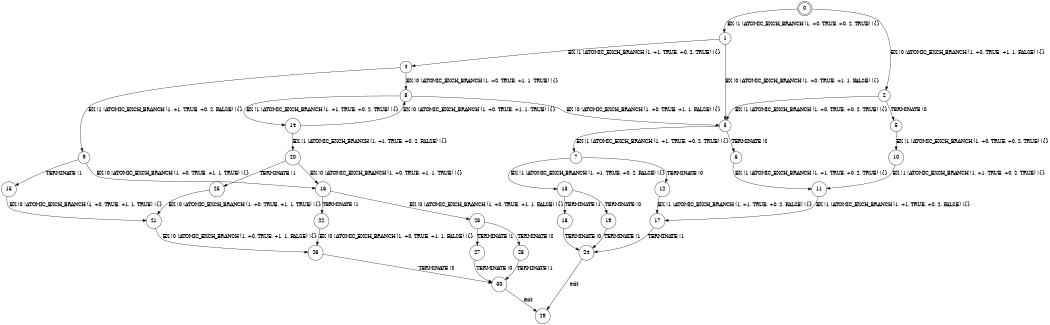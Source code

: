 digraph BCG {
size = "7, 10.5";
center = TRUE;
node [shape = circle];
0 [peripheries = 2];
0 -> 1 [label = "EX !1 !ATOMIC_EXCH_BRANCH (1, +0, TRUE, +0, 2, TRUE) !{}"];
0 -> 2 [label = "EX !0 !ATOMIC_EXCH_BRANCH (1, +0, TRUE, +1, 1, FALSE) !{}"];
1 -> 3 [label = "EX !0 !ATOMIC_EXCH_BRANCH (1, +0, TRUE, +1, 1, FALSE) !{}"];
1 -> 4 [label = "EX !1 !ATOMIC_EXCH_BRANCH (1, +1, TRUE, +0, 2, TRUE) !{}"];
2 -> 5 [label = "TERMINATE !0"];
2 -> 3 [label = "EX !1 !ATOMIC_EXCH_BRANCH (1, +0, TRUE, +0, 2, TRUE) !{}"];
3 -> 6 [label = "TERMINATE !0"];
3 -> 7 [label = "EX !1 !ATOMIC_EXCH_BRANCH (1, +1, TRUE, +0, 2, TRUE) !{}"];
4 -> 8 [label = "EX !0 !ATOMIC_EXCH_BRANCH (1, +0, TRUE, +1, 1, TRUE) !{}"];
4 -> 9 [label = "EX !1 !ATOMIC_EXCH_BRANCH (1, +1, TRUE, +0, 2, FALSE) !{}"];
5 -> 10 [label = "EX !1 !ATOMIC_EXCH_BRANCH (1, +0, TRUE, +0, 2, TRUE) !{}"];
6 -> 11 [label = "EX !1 !ATOMIC_EXCH_BRANCH (1, +1, TRUE, +0, 2, TRUE) !{}"];
7 -> 12 [label = "TERMINATE !0"];
7 -> 13 [label = "EX !1 !ATOMIC_EXCH_BRANCH (1, +1, TRUE, +0, 2, FALSE) !{}"];
8 -> 14 [label = "EX !1 !ATOMIC_EXCH_BRANCH (1, +1, TRUE, +0, 2, TRUE) !{}"];
8 -> 3 [label = "EX !0 !ATOMIC_EXCH_BRANCH (1, +0, TRUE, +1, 1, FALSE) !{}"];
9 -> 15 [label = "TERMINATE !1"];
9 -> 16 [label = "EX !0 !ATOMIC_EXCH_BRANCH (1, +0, TRUE, +1, 1, TRUE) !{}"];
10 -> 11 [label = "EX !1 !ATOMIC_EXCH_BRANCH (1, +1, TRUE, +0, 2, TRUE) !{}"];
11 -> 17 [label = "EX !1 !ATOMIC_EXCH_BRANCH (1, +1, TRUE, +0, 2, FALSE) !{}"];
12 -> 17 [label = "EX !1 !ATOMIC_EXCH_BRANCH (1, +1, TRUE, +0, 2, FALSE) !{}"];
13 -> 18 [label = "TERMINATE !1"];
13 -> 19 [label = "TERMINATE !0"];
14 -> 20 [label = "EX !1 !ATOMIC_EXCH_BRANCH (1, +1, TRUE, +0, 2, FALSE) !{}"];
14 -> 8 [label = "EX !0 !ATOMIC_EXCH_BRANCH (1, +0, TRUE, +1, 1, TRUE) !{}"];
15 -> 21 [label = "EX !0 !ATOMIC_EXCH_BRANCH (1, +0, TRUE, +1, 1, TRUE) !{}"];
16 -> 22 [label = "TERMINATE !1"];
16 -> 23 [label = "EX !0 !ATOMIC_EXCH_BRANCH (1, +0, TRUE, +1, 1, FALSE) !{}"];
17 -> 24 [label = "TERMINATE !1"];
18 -> 24 [label = "TERMINATE !0"];
19 -> 24 [label = "TERMINATE !1"];
20 -> 25 [label = "TERMINATE !1"];
20 -> 16 [label = "EX !0 !ATOMIC_EXCH_BRANCH (1, +0, TRUE, +1, 1, TRUE) !{}"];
21 -> 26 [label = "EX !0 !ATOMIC_EXCH_BRANCH (1, +0, TRUE, +1, 1, FALSE) !{}"];
22 -> 26 [label = "EX !0 !ATOMIC_EXCH_BRANCH (1, +0, TRUE, +1, 1, FALSE) !{}"];
23 -> 27 [label = "TERMINATE !1"];
23 -> 28 [label = "TERMINATE !0"];
24 -> 29 [label = "exit"];
25 -> 21 [label = "EX !0 !ATOMIC_EXCH_BRANCH (1, +0, TRUE, +1, 1, TRUE) !{}"];
26 -> 30 [label = "TERMINATE !0"];
27 -> 30 [label = "TERMINATE !0"];
28 -> 30 [label = "TERMINATE !1"];
30 -> 29 [label = "exit"];
}
